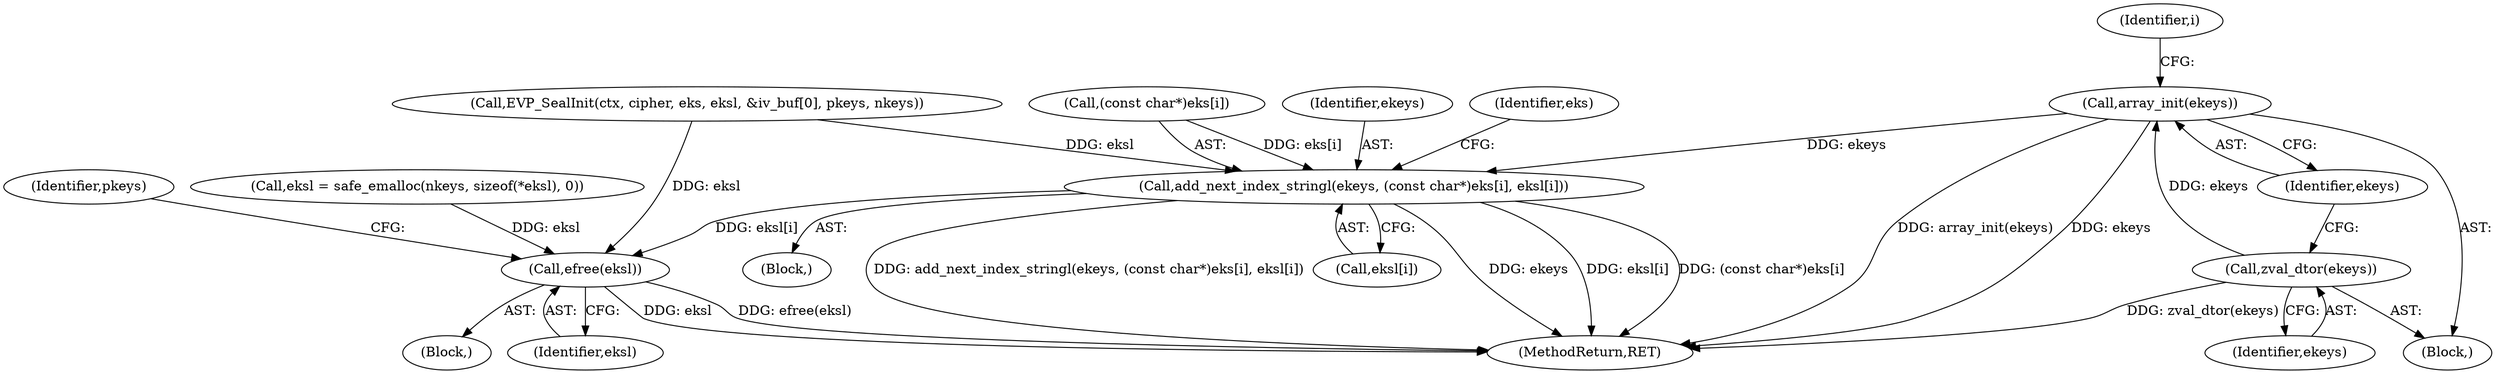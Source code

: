 digraph "0_php_73cabfedf519298e1a11192699f44d53c529315e@pointer" {
"1000421" [label="(Call,array_init(ekeys))"];
"1000419" [label="(Call,zval_dtor(ekeys))"];
"1000442" [label="(Call,add_next_index_stringl(ekeys, (const char*)eks[i], eksl[i]))"];
"1000528" [label="(Call,efree(eksl))"];
"1000531" [label="(Identifier,pkeys)"];
"1000404" [label="(Block,)"];
"1000419" [label="(Call,zval_dtor(ekeys))"];
"1000432" [label="(Block,)"];
"1000420" [label="(Identifier,ekeys)"];
"1000534" [label="(MethodReturn,RET)"];
"1000444" [label="(Call,(const char*)eks[i])"];
"1000105" [label="(Block,)"];
"1000421" [label="(Call,array_init(ekeys))"];
"1000443" [label="(Identifier,ekeys)"];
"1000422" [label="(Identifier,ekeys)"];
"1000442" [label="(Call,add_next_index_stringl(ekeys, (const char*)eks[i], eksl[i]))"];
"1000234" [label="(Call,eksl = safe_emalloc(nkeys, sizeof(*eksl), 0))"];
"1000449" [label="(Call,eksl[i])"];
"1000454" [label="(Identifier,eks)"];
"1000529" [label="(Identifier,eksl)"];
"1000528" [label="(Call,efree(eksl))"];
"1000425" [label="(Identifier,i)"];
"1000359" [label="(Call,EVP_SealInit(ctx, cipher, eks, eksl, &iv_buf[0], pkeys, nkeys))"];
"1000421" -> "1000404"  [label="AST: "];
"1000421" -> "1000422"  [label="CFG: "];
"1000422" -> "1000421"  [label="AST: "];
"1000425" -> "1000421"  [label="CFG: "];
"1000421" -> "1000534"  [label="DDG: ekeys"];
"1000421" -> "1000534"  [label="DDG: array_init(ekeys)"];
"1000419" -> "1000421"  [label="DDG: ekeys"];
"1000421" -> "1000442"  [label="DDG: ekeys"];
"1000419" -> "1000404"  [label="AST: "];
"1000419" -> "1000420"  [label="CFG: "];
"1000420" -> "1000419"  [label="AST: "];
"1000422" -> "1000419"  [label="CFG: "];
"1000419" -> "1000534"  [label="DDG: zval_dtor(ekeys)"];
"1000442" -> "1000432"  [label="AST: "];
"1000442" -> "1000449"  [label="CFG: "];
"1000443" -> "1000442"  [label="AST: "];
"1000444" -> "1000442"  [label="AST: "];
"1000449" -> "1000442"  [label="AST: "];
"1000454" -> "1000442"  [label="CFG: "];
"1000442" -> "1000534"  [label="DDG: add_next_index_stringl(ekeys, (const char*)eks[i], eksl[i])"];
"1000442" -> "1000534"  [label="DDG: ekeys"];
"1000442" -> "1000534"  [label="DDG: eksl[i]"];
"1000442" -> "1000534"  [label="DDG: (const char*)eks[i]"];
"1000444" -> "1000442"  [label="DDG: eks[i]"];
"1000359" -> "1000442"  [label="DDG: eksl"];
"1000442" -> "1000528"  [label="DDG: eksl[i]"];
"1000528" -> "1000105"  [label="AST: "];
"1000528" -> "1000529"  [label="CFG: "];
"1000529" -> "1000528"  [label="AST: "];
"1000531" -> "1000528"  [label="CFG: "];
"1000528" -> "1000534"  [label="DDG: efree(eksl)"];
"1000528" -> "1000534"  [label="DDG: eksl"];
"1000234" -> "1000528"  [label="DDG: eksl"];
"1000359" -> "1000528"  [label="DDG: eksl"];
}
